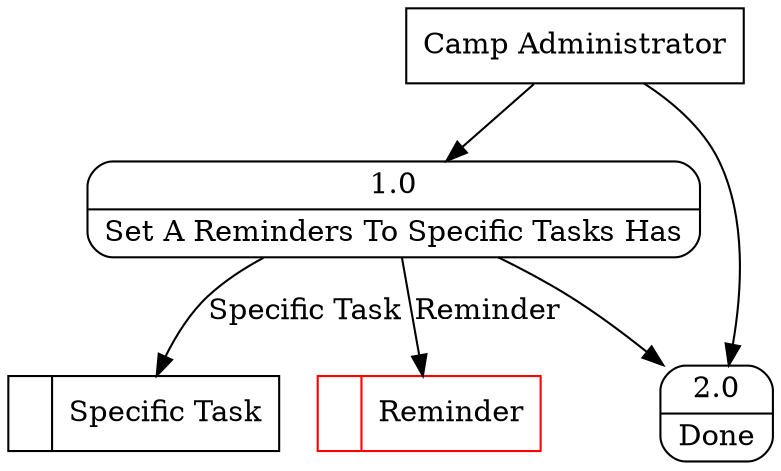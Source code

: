 digraph dfd2{ 
node[shape=record]
200 [label="<f0>  |<f1> Specific Task " ];
201 [label="<f0>  |<f1> Reminder " color=red];
202 [label="Camp Administrator" shape=box];
203 [label="{<f0> 1.0|<f1> Set A Reminders To Specific Tasks Has }" shape=Mrecord];
204 [label="{<f0> 2.0|<f1> Done }" shape=Mrecord];
202 -> 203
202 -> 204
203 -> 204
203 -> 201 [label="Reminder"]
203 -> 200 [label="Specific Task"]
}